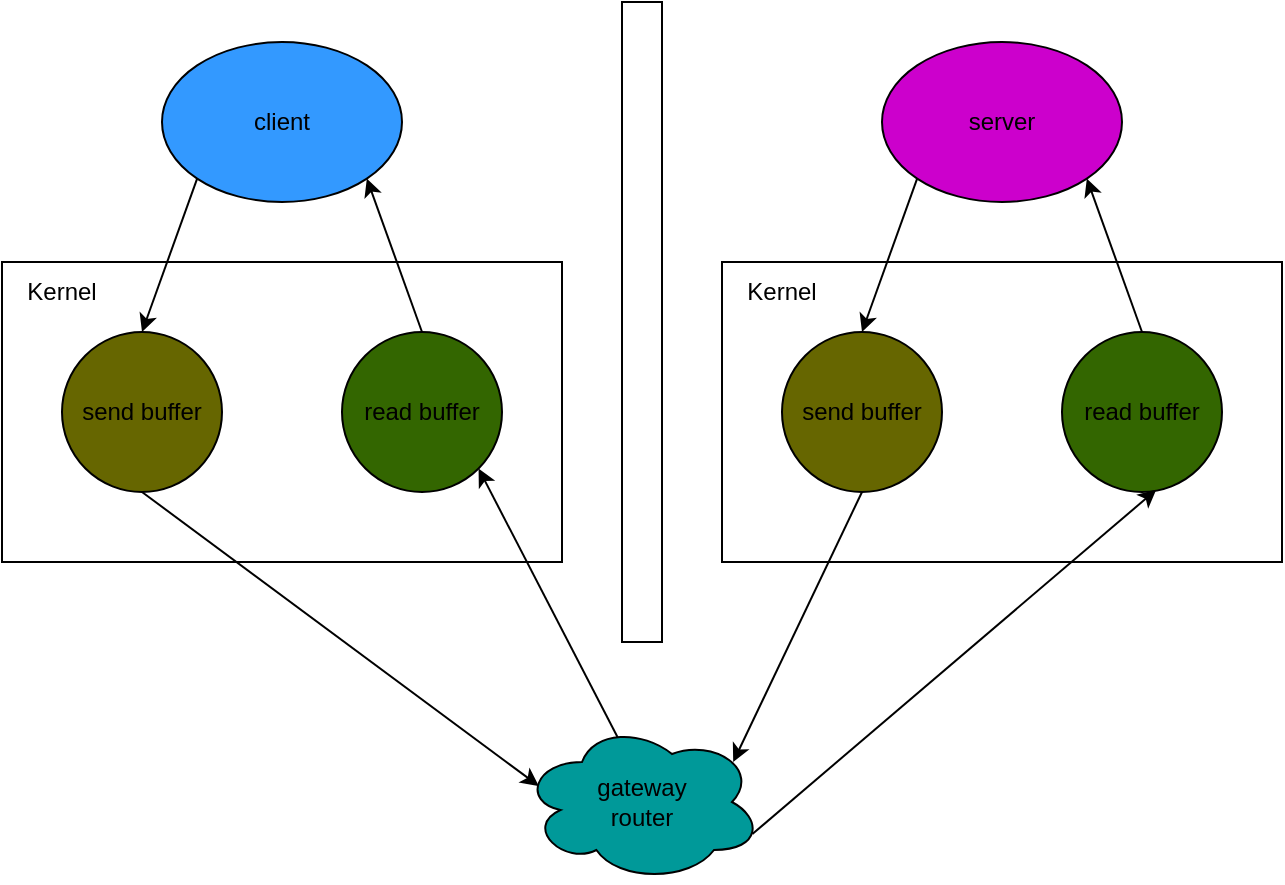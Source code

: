 <mxfile>
    <diagram id="poUpVi5VOPbVoomeHzfz" name="Page-1">
        <mxGraphModel dx="658" dy="606" grid="1" gridSize="10" guides="1" tooltips="1" connect="1" arrows="1" fold="1" page="1" pageScale="1" pageWidth="1654" pageHeight="1169" math="0" shadow="0">
            <root>
                <mxCell id="0"/>
                <mxCell id="1" parent="0"/>
                <object label="" id="8">
                    <mxCell style="rounded=0;whiteSpace=wrap;html=1;strokeColor=#000000;fillColor=#FFFFFF;" parent="1" vertex="1">
                        <mxGeometry x="440" y="210" width="280" height="150" as="geometry"/>
                    </mxCell>
                </object>
                <object label="" id="3">
                    <mxCell style="rounded=0;whiteSpace=wrap;html=1;strokeColor=#000000;fillColor=#FFFFFF;" parent="1" vertex="1">
                        <mxGeometry x="80" y="210" width="280" height="150" as="geometry"/>
                    </mxCell>
                </object>
                <mxCell id="17" style="edgeStyle=none;html=1;exitX=0;exitY=1;exitDx=0;exitDy=0;entryX=0.5;entryY=0;entryDx=0;entryDy=0;strokeColor=#000000;" parent="1" source="2" target="4" edge="1">
                    <mxGeometry relative="1" as="geometry"/>
                </mxCell>
                <mxCell id="2" value="client" style="ellipse;whiteSpace=wrap;html=1;strokeColor=#000000;fillColor=#3399FF;" parent="1" vertex="1">
                    <mxGeometry x="160" y="100" width="120" height="80" as="geometry"/>
                </mxCell>
                <mxCell id="20" style="edgeStyle=none;html=1;exitX=0.5;exitY=1;exitDx=0;exitDy=0;entryX=0.07;entryY=0.4;entryDx=0;entryDy=0;entryPerimeter=0;strokeColor=#000000;" parent="1" source="4" target="19" edge="1">
                    <mxGeometry relative="1" as="geometry"/>
                </mxCell>
                <mxCell id="4" value="send buffer" style="ellipse;whiteSpace=wrap;html=1;aspect=fixed;strokeColor=#000000;fillColor=#666600;" parent="1" vertex="1">
                    <mxGeometry x="110" y="245" width="80" height="80" as="geometry"/>
                </mxCell>
                <mxCell id="26" style="edgeStyle=none;html=1;exitX=0.5;exitY=0;exitDx=0;exitDy=0;entryX=1;entryY=1;entryDx=0;entryDy=0;strokeColor=#000000;" parent="1" source="5" target="2" edge="1">
                    <mxGeometry relative="1" as="geometry"/>
                </mxCell>
                <mxCell id="5" value="read buffer" style="ellipse;whiteSpace=wrap;html=1;aspect=fixed;strokeColor=#000000;fillColor=#336600;" parent="1" vertex="1">
                    <mxGeometry x="250" y="245" width="80" height="80" as="geometry"/>
                </mxCell>
                <mxCell id="23" style="edgeStyle=none;html=1;exitX=0;exitY=1;exitDx=0;exitDy=0;entryX=0.5;entryY=0;entryDx=0;entryDy=0;strokeColor=#000000;" parent="1" source="7" target="9" edge="1">
                    <mxGeometry relative="1" as="geometry"/>
                </mxCell>
                <mxCell id="7" value="server" style="ellipse;whiteSpace=wrap;html=1;strokeColor=#000000;fillColor=#CC00CC;" parent="1" vertex="1">
                    <mxGeometry x="520" y="100" width="120" height="80" as="geometry"/>
                </mxCell>
                <mxCell id="24" style="edgeStyle=none;html=1;exitX=0.5;exitY=1;exitDx=0;exitDy=0;entryX=0.88;entryY=0.25;entryDx=0;entryDy=0;entryPerimeter=0;strokeColor=#000000;" parent="1" source="9" target="19" edge="1">
                    <mxGeometry relative="1" as="geometry"/>
                </mxCell>
                <mxCell id="9" value="send buffer" style="ellipse;whiteSpace=wrap;html=1;aspect=fixed;strokeColor=#000000;fillColor=#666600;" parent="1" vertex="1">
                    <mxGeometry x="470" y="245" width="80" height="80" as="geometry"/>
                </mxCell>
                <mxCell id="22" style="edgeStyle=none;html=1;exitX=0.5;exitY=0;exitDx=0;exitDy=0;entryX=1;entryY=1;entryDx=0;entryDy=0;strokeColor=#000000;" parent="1" source="10" target="7" edge="1">
                    <mxGeometry relative="1" as="geometry"/>
                </mxCell>
                <mxCell id="10" value="read buffer" style="ellipse;whiteSpace=wrap;html=1;aspect=fixed;strokeColor=#000000;fillColor=#336600;" parent="1" vertex="1">
                    <mxGeometry x="610" y="245" width="80" height="80" as="geometry"/>
                </mxCell>
                <mxCell id="18" value="" style="rounded=0;whiteSpace=wrap;html=1;strokeColor=#000000;fillColor=#FFFFFF;" parent="1" vertex="1">
                    <mxGeometry x="390" y="80" width="20" height="320" as="geometry"/>
                </mxCell>
                <mxCell id="21" style="edgeStyle=none;html=1;exitX=0.96;exitY=0.7;exitDx=0;exitDy=0;exitPerimeter=0;entryX=0.589;entryY=0.986;entryDx=0;entryDy=0;entryPerimeter=0;strokeColor=#000000;" parent="1" source="19" target="10" edge="1">
                    <mxGeometry relative="1" as="geometry"/>
                </mxCell>
                <mxCell id="25" style="edgeStyle=none;html=1;exitX=0.4;exitY=0.1;exitDx=0;exitDy=0;exitPerimeter=0;entryX=1;entryY=1;entryDx=0;entryDy=0;strokeColor=#000000;" parent="1" source="19" target="5" edge="1">
                    <mxGeometry relative="1" as="geometry"/>
                </mxCell>
                <mxCell id="19" value="gateway&lt;br&gt;router" style="ellipse;shape=cloud;whiteSpace=wrap;html=1;strokeColor=#000000;fillColor=#009999;" parent="1" vertex="1">
                    <mxGeometry x="340" y="440" width="120" height="80" as="geometry"/>
                </mxCell>
                <mxCell id="27" value="Kernel" style="text;html=1;strokeColor=none;fillColor=none;align=center;verticalAlign=middle;whiteSpace=wrap;rounded=0;" vertex="1" parent="1">
                    <mxGeometry x="440" y="210" width="60" height="30" as="geometry"/>
                </mxCell>
                <mxCell id="28" value="Kernel" style="text;html=1;strokeColor=none;fillColor=none;align=center;verticalAlign=middle;whiteSpace=wrap;rounded=0;" vertex="1" parent="1">
                    <mxGeometry x="80" y="210" width="60" height="30" as="geometry"/>
                </mxCell>
            </root>
        </mxGraphModel>
    </diagram>
</mxfile>